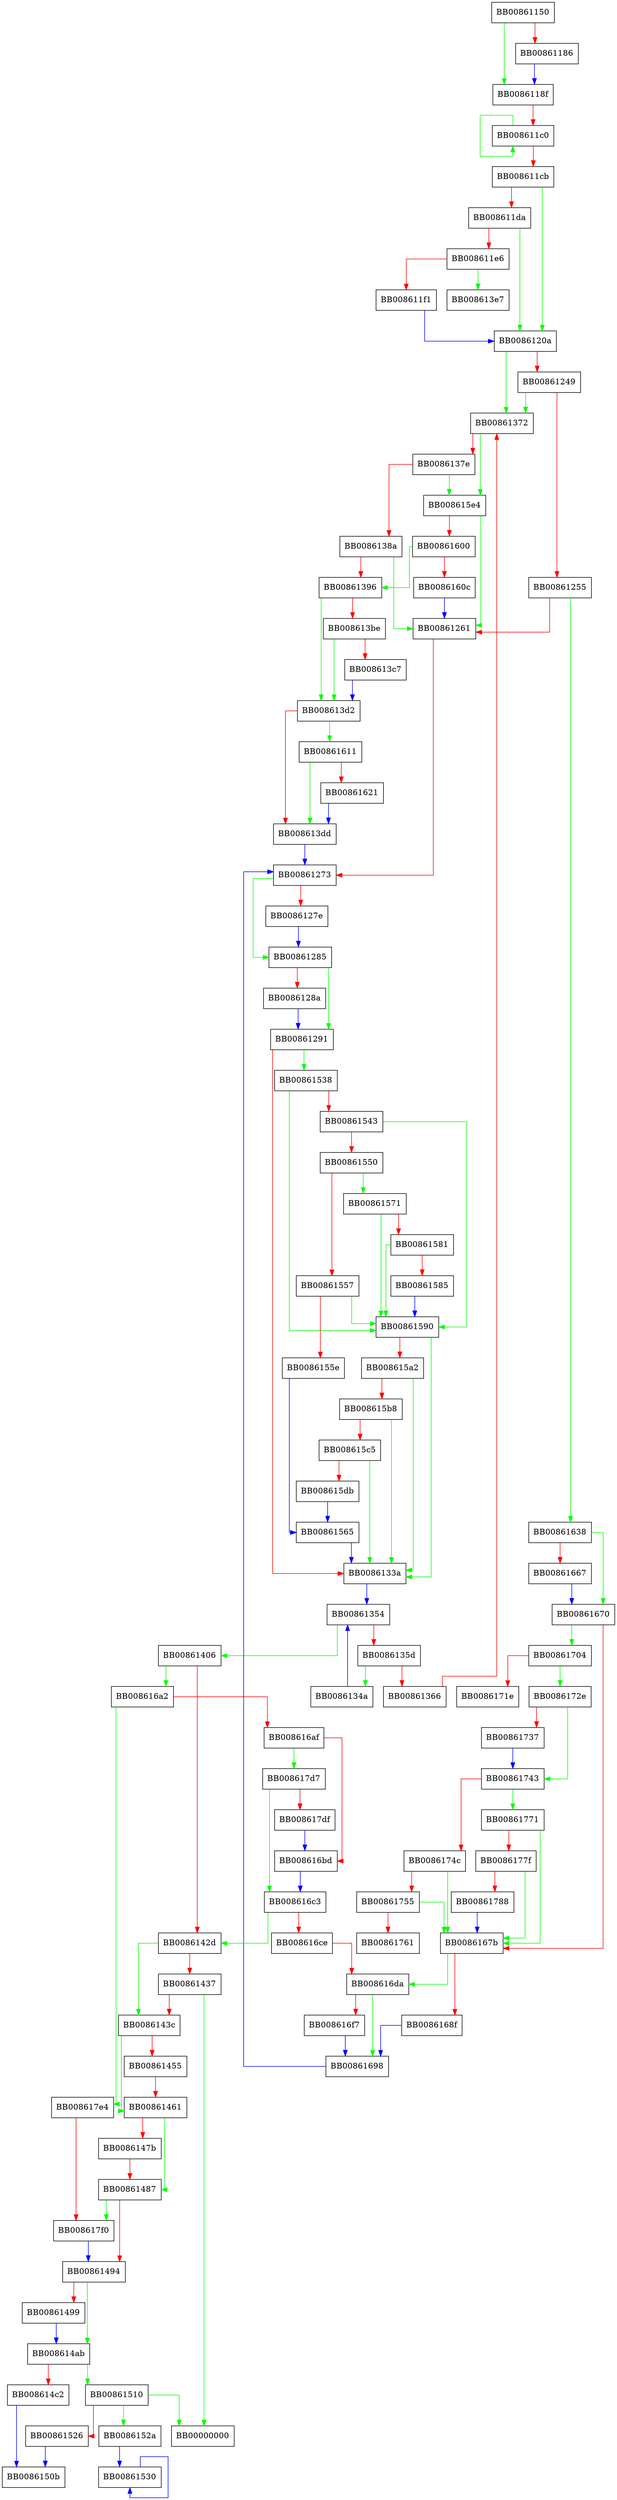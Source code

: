 digraph __libc_start_main {
  node [shape="box"];
  graph [splines=ortho];
  BB00861150 -> BB0086118f [color="green"];
  BB00861150 -> BB00861186 [color="red"];
  BB00861186 -> BB0086118f [color="blue"];
  BB0086118f -> BB008611c0 [color="red"];
  BB008611c0 -> BB008611c0 [color="green"];
  BB008611c0 -> BB008611cb [color="red"];
  BB008611cb -> BB0086120a [color="green"];
  BB008611cb -> BB008611da [color="red"];
  BB008611da -> BB0086120a [color="green"];
  BB008611da -> BB008611e6 [color="red"];
  BB008611e6 -> BB008613e7 [color="green"];
  BB008611e6 -> BB008611f1 [color="red"];
  BB008611f1 -> BB0086120a [color="blue"];
  BB0086120a -> BB00861372 [color="green"];
  BB0086120a -> BB00861249 [color="red"];
  BB00861249 -> BB00861372 [color="green"];
  BB00861249 -> BB00861255 [color="red"];
  BB00861255 -> BB00861638 [color="green"];
  BB00861255 -> BB00861261 [color="red"];
  BB00861261 -> BB00861273 [color="red"];
  BB00861273 -> BB00861285 [color="green"];
  BB00861273 -> BB0086127e [color="red"];
  BB0086127e -> BB00861285 [color="blue"];
  BB00861285 -> BB00861291 [color="green"];
  BB00861285 -> BB0086128a [color="red"];
  BB0086128a -> BB00861291 [color="blue"];
  BB00861291 -> BB00861538 [color="green"];
  BB00861291 -> BB0086133a [color="red"];
  BB0086133a -> BB00861354 [color="blue"];
  BB0086134a -> BB00861354 [color="blue"];
  BB00861354 -> BB00861406 [color="green"];
  BB00861354 -> BB0086135d [color="red"];
  BB0086135d -> BB0086134a [color="green"];
  BB0086135d -> BB00861366 [color="red"];
  BB00861366 -> BB00861372 [color="red"];
  BB00861372 -> BB008615e4 [color="green"];
  BB00861372 -> BB0086137e [color="red"];
  BB0086137e -> BB008615e4 [color="green"];
  BB0086137e -> BB0086138a [color="red"];
  BB0086138a -> BB00861261 [color="green"];
  BB0086138a -> BB00861396 [color="red"];
  BB00861396 -> BB008613d2 [color="green"];
  BB00861396 -> BB008613be [color="red"];
  BB008613be -> BB008613d2 [color="green"];
  BB008613be -> BB008613c7 [color="red"];
  BB008613c7 -> BB008613d2 [color="blue"];
  BB008613d2 -> BB00861611 [color="green"];
  BB008613d2 -> BB008613dd [color="red"];
  BB008613dd -> BB00861273 [color="blue"];
  BB00861406 -> BB008616a2 [color="green"];
  BB00861406 -> BB0086142d [color="red"];
  BB0086142d -> BB0086143c [color="green"];
  BB0086142d -> BB00861437 [color="red"];
  BB00861437 -> BB00000000 [color="green"];
  BB00861437 -> BB0086143c [color="red"];
  BB0086143c -> BB00861461 [color="green"];
  BB0086143c -> BB00861455 [color="red"];
  BB00861455 -> BB00861461 [color="red"];
  BB00861461 -> BB00861487 [color="green"];
  BB00861461 -> BB0086147b [color="red"];
  BB0086147b -> BB00861487 [color="red"];
  BB00861487 -> BB008617f0 [color="green"];
  BB00861487 -> BB00861494 [color="red"];
  BB00861494 -> BB008614ab [color="green"];
  BB00861494 -> BB00861499 [color="red"];
  BB00861499 -> BB008614ab [color="blue"];
  BB008614ab -> BB00861510 [color="green"];
  BB008614ab -> BB008614c2 [color="red"];
  BB008614c2 -> BB0086150b [color="blue"];
  BB00861510 -> BB00000000 [color="green"];
  BB00861510 -> BB0086152a [color="green"];
  BB00861510 -> BB00861526 [color="red"];
  BB00861526 -> BB0086150b [color="blue"];
  BB0086152a -> BB00861530 [color="blue"];
  BB00861530 -> BB00861530 [color="blue"];
  BB00861538 -> BB00861590 [color="green"];
  BB00861538 -> BB00861543 [color="red"];
  BB00861543 -> BB00861590 [color="green"];
  BB00861543 -> BB00861550 [color="red"];
  BB00861550 -> BB00861571 [color="green"];
  BB00861550 -> BB00861557 [color="red"];
  BB00861557 -> BB00861590 [color="green"];
  BB00861557 -> BB0086155e [color="red"];
  BB0086155e -> BB00861565 [color="blue"];
  BB00861565 -> BB0086133a [color="blue"];
  BB00861571 -> BB00861590 [color="green"];
  BB00861571 -> BB00861581 [color="red"];
  BB00861581 -> BB00861590 [color="green"];
  BB00861581 -> BB00861585 [color="red"];
  BB00861585 -> BB00861590 [color="blue"];
  BB00861590 -> BB0086133a [color="green"];
  BB00861590 -> BB008615a2 [color="red"];
  BB008615a2 -> BB0086133a [color="green"];
  BB008615a2 -> BB008615b8 [color="red"];
  BB008615b8 -> BB0086133a [color="green"];
  BB008615b8 -> BB008615c5 [color="red"];
  BB008615c5 -> BB0086133a [color="green"];
  BB008615c5 -> BB008615db [color="red"];
  BB008615db -> BB00861565 [color="blue"];
  BB008615e4 -> BB00861261 [color="green"];
  BB008615e4 -> BB00861600 [color="red"];
  BB00861600 -> BB00861396 [color="green"];
  BB00861600 -> BB0086160c [color="red"];
  BB0086160c -> BB00861261 [color="blue"];
  BB00861611 -> BB008613dd [color="green"];
  BB00861611 -> BB00861621 [color="red"];
  BB00861621 -> BB008613dd [color="blue"];
  BB00861638 -> BB00861670 [color="green"];
  BB00861638 -> BB00861667 [color="red"];
  BB00861667 -> BB00861670 [color="blue"];
  BB00861670 -> BB00861704 [color="green"];
  BB00861670 -> BB0086167b [color="red"];
  BB0086167b -> BB008616da [color="green"];
  BB0086167b -> BB0086168f [color="red"];
  BB0086168f -> BB00861698 [color="blue"];
  BB00861698 -> BB00861273 [color="blue"];
  BB008616a2 -> BB008617e4 [color="green"];
  BB008616a2 -> BB008616af [color="red"];
  BB008616af -> BB008617d7 [color="green"];
  BB008616af -> BB008616bd [color="red"];
  BB008616bd -> BB008616c3 [color="blue"];
  BB008616c3 -> BB0086142d [color="green"];
  BB008616c3 -> BB008616ce [color="red"];
  BB008616ce -> BB008616da [color="red"];
  BB008616da -> BB00861698 [color="green"];
  BB008616da -> BB008616f7 [color="red"];
  BB008616f7 -> BB00861698 [color="blue"];
  BB00861704 -> BB0086172e [color="green"];
  BB00861704 -> BB0086171e [color="red"];
  BB0086172e -> BB00861743 [color="green"];
  BB0086172e -> BB00861737 [color="red"];
  BB00861737 -> BB00861743 [color="blue"];
  BB00861743 -> BB00861771 [color="green"];
  BB00861743 -> BB0086174c [color="red"];
  BB0086174c -> BB0086167b [color="green"];
  BB0086174c -> BB00861755 [color="red"];
  BB00861755 -> BB0086167b [color="green"];
  BB00861755 -> BB00861761 [color="red"];
  BB00861771 -> BB0086167b [color="green"];
  BB00861771 -> BB0086177f [color="red"];
  BB0086177f -> BB0086167b [color="green"];
  BB0086177f -> BB00861788 [color="red"];
  BB00861788 -> BB0086167b [color="blue"];
  BB008617d7 -> BB008616c3 [color="green"];
  BB008617d7 -> BB008617df [color="red"];
  BB008617df -> BB008616bd [color="blue"];
  BB008617e4 -> BB008617f0 [color="red"];
  BB008617f0 -> BB00861494 [color="blue"];
}